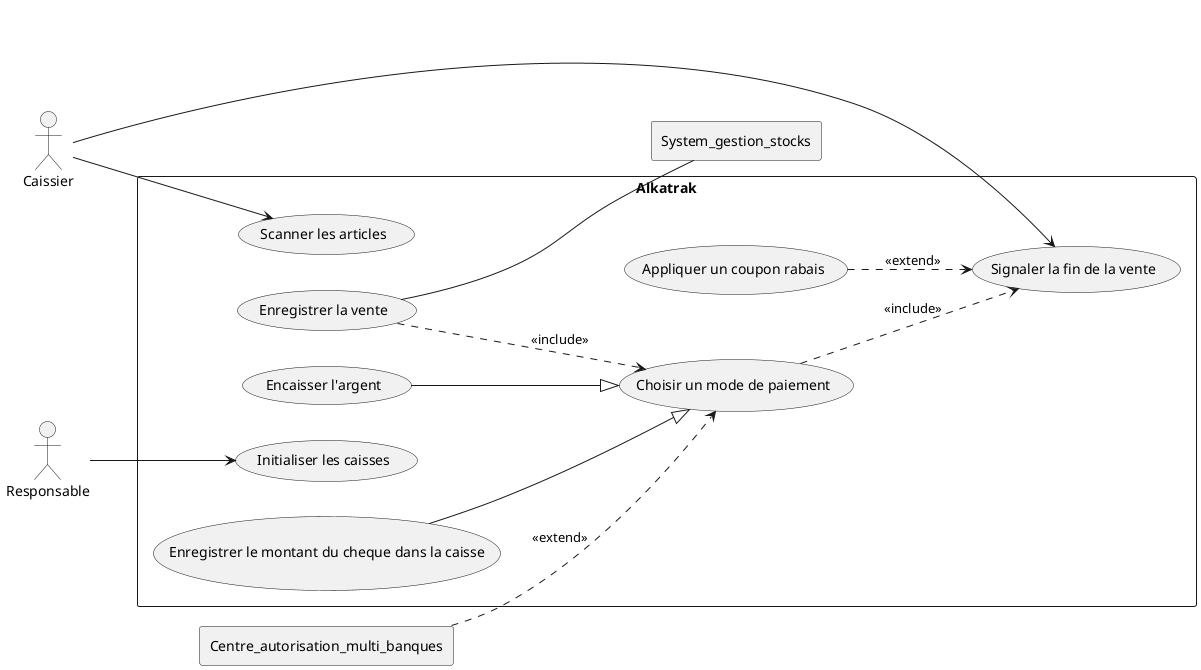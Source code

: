 @startuml
left to right direction

actor Caissier
actor Responsable
rectangle Centre_autorisation_multi_banques
rectangle System_gestion_stocks


rectangle "Alkatrak" {
    usecase "Scanner les articles" as UC1
    usecase "Signaler la fin de la vente" as UC2
    usecase "Choisir un mode de paiement" as UC3
    usecase "Encaisser l'argent" as UC4
    usecase "Enregistrer le montant du cheque dans la caisse" as UC5
    usecase "Appliquer un coupon rabais" as UC6
    usecase "Initialiser les caisses" as UC7
    usecase "Enregistrer la vente" as UC8




}

Caissier --> UC1
Caissier --> UC2
UC3 .-> UC2 : <<include>>
UC4 --|> UC3 
UC5 --|> UC3
Centre_autorisation_multi_banques .-> UC3 : <<extend>>
UC6 .-> UC2 : <<extend>>
UC8 .-> UC3 : <<include>>
UC8 -- System_gestion_stocks




Responsable --> UC7



@enduml


